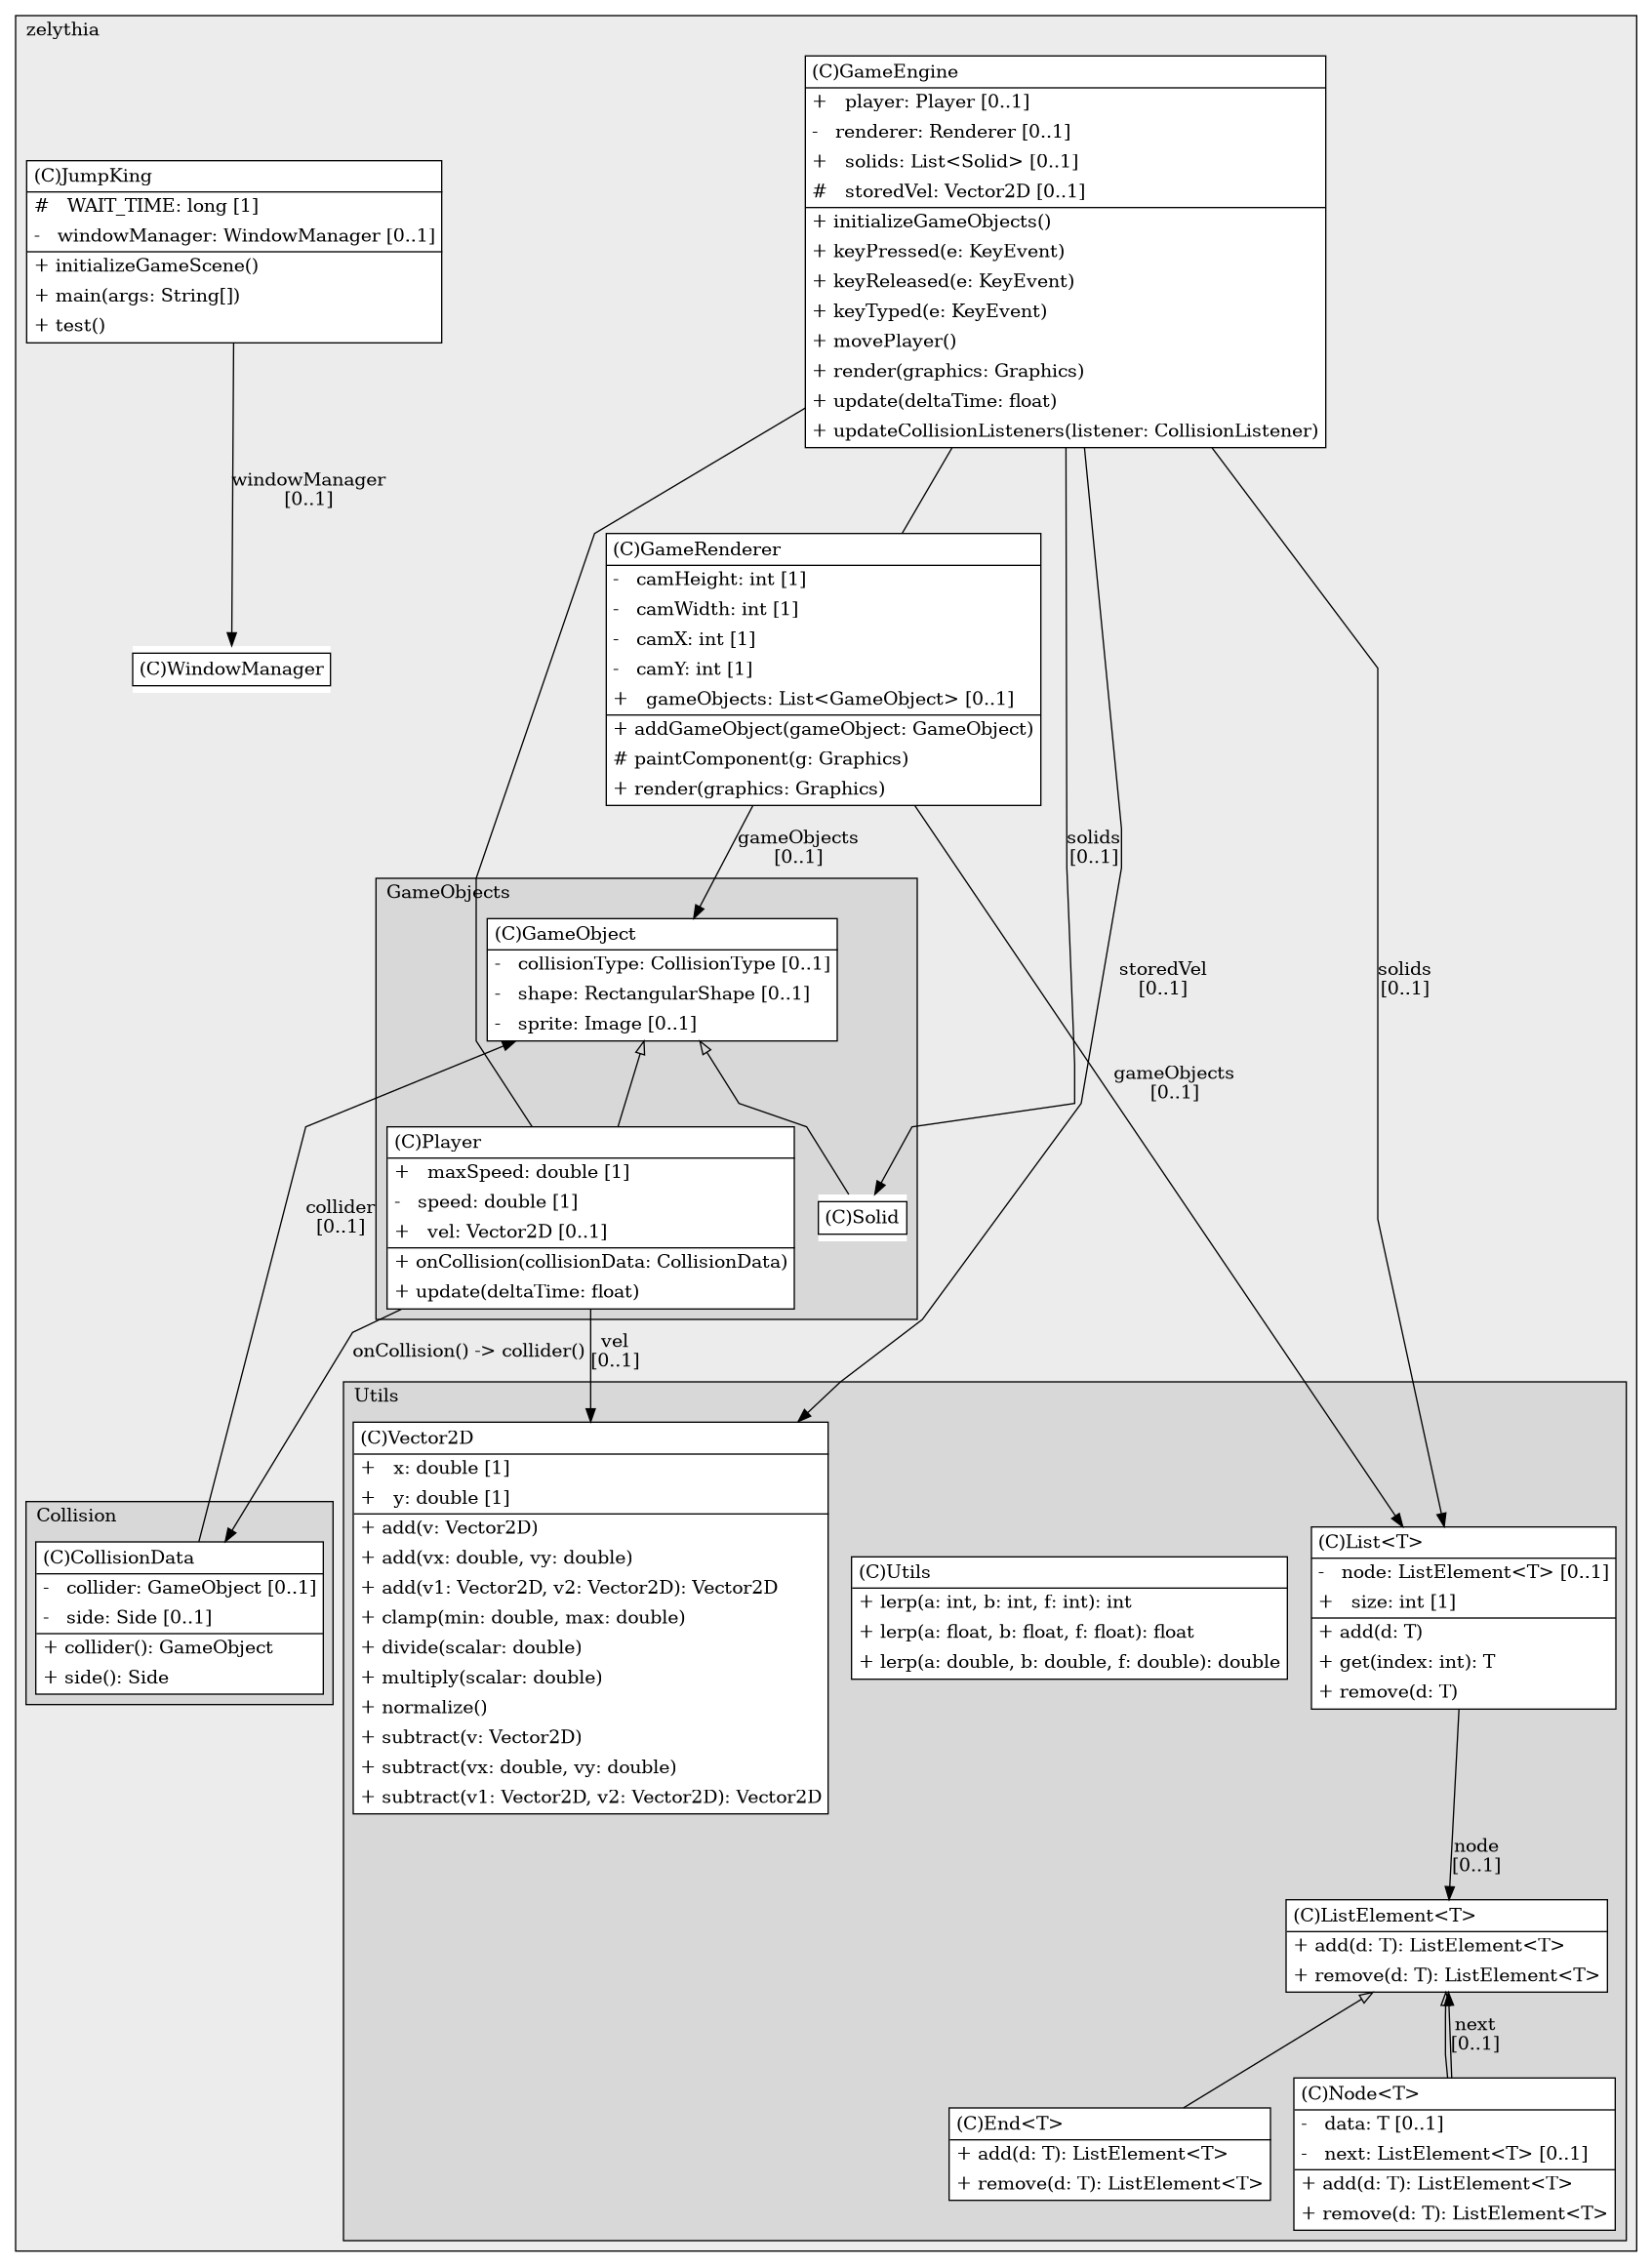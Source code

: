 @startuml

/' diagram meta data start
config=StructureConfiguration;
{
  "projectClassification": {
    "searchMode": "OpenProject", // OpenProject, AllProjects
    "includedProjects": "",
    "pathEndKeywords": "*.impl",
    "isClientPath": "",
    "isClientName": "",
    "isTestPath": "",
    "isTestName": "",
    "isMappingPath": "",
    "isMappingName": "",
    "isDataAccessPath": "",
    "isDataAccessName": "",
    "isDataStructurePath": "",
    "isDataStructureName": "",
    "isInterfaceStructuresPath": "",
    "isInterfaceStructuresName": "",
    "isEntryPointPath": "",
    "isEntryPointName": "",
    "treatFinalFieldsAsMandatory": false
  },
  "graphRestriction": {
    "classPackageExcludeFilter": "",
    "classPackageIncludeFilter": "",
    "classNameExcludeFilter": "",
    "classNameIncludeFilter": "",
    "methodNameExcludeFilter": "",
    "methodNameIncludeFilter": "",
    "removeByInheritance": "", // inheritance/annotation based filtering is done in a second step
    "removeByAnnotation": "",
    "removeByClassPackage": "", // cleanup the graph after inheritance/annotation based filtering is done
    "removeByClassName": "",
    "cutMappings": false,
    "cutEnum": true,
    "cutTests": true,
    "cutClient": true,
    "cutDataAccess": false,
    "cutInterfaceStructures": false,
    "cutDataStructures": false,
    "cutGetterAndSetter": true,
    "cutConstructors": true
  },
  "graphTraversal": {
    "forwardDepth": 6,
    "backwardDepth": 6,
    "classPackageExcludeFilter": "",
    "classPackageIncludeFilter": "",
    "classNameExcludeFilter": "",
    "classNameIncludeFilter": "",
    "methodNameExcludeFilter": "",
    "methodNameIncludeFilter": "",
    "hideMappings": false,
    "hideDataStructures": false,
    "hidePrivateMethods": true,
    "hideInterfaceCalls": true, // indirection: implementation -> interface (is hidden) -> implementation
    "onlyShowApplicationEntryPoints": false, // root node is included
    "useMethodCallsForStructureDiagram": "ForwardOnly" // ForwardOnly, BothDirections, No
  },
  "details": {
    "aggregation": "GroupByClass", // ByClass, GroupByClass, None
    "showClassGenericTypes": true,
    "showMethods": true,
    "showMethodParameterNames": true,
    "showMethodParameterTypes": true,
    "showMethodReturnType": true,
    "showPackageLevels": 2,
    "showDetailedClassStructure": true
  },
  "rootClass": "net.zelythia.JumpKing",
  "extensionCallbackMethod": "" // qualified.class.name#methodName - signature: public static String method(String)
}
diagram meta data end '/



digraph g {
    rankdir="TB"
    splines=polyline
    

'nodes 
subgraph cluster_525308036 { 
   	label=zelythia
	labeljust=l
	fillcolor="#ececec"
	style=filled
   
   GameEngine2123212363[
	label=<<TABLE BORDER="1" CELLBORDER="0" CELLPADDING="4" CELLSPACING="0">
<TR><TD ALIGN="LEFT" >(C)GameEngine</TD></TR>
<HR/>
<TR><TD ALIGN="LEFT" >+   player: Player [0..1]</TD></TR>
<TR><TD ALIGN="LEFT" >-   renderer: Renderer [0..1]</TD></TR>
<TR><TD ALIGN="LEFT" >+   solids: List&lt;Solid&gt; [0..1]</TD></TR>
<TR><TD ALIGN="LEFT" >#   storedVel: Vector2D [0..1]</TD></TR>
<HR/>
<TR><TD ALIGN="LEFT" >+ initializeGameObjects()</TD></TR>
<TR><TD ALIGN="LEFT" >+ keyPressed(e: KeyEvent)</TD></TR>
<TR><TD ALIGN="LEFT" >+ keyReleased(e: KeyEvent)</TD></TR>
<TR><TD ALIGN="LEFT" >+ keyTyped(e: KeyEvent)</TD></TR>
<TR><TD ALIGN="LEFT" >+ movePlayer()</TD></TR>
<TR><TD ALIGN="LEFT" >+ render(graphics: Graphics)</TD></TR>
<TR><TD ALIGN="LEFT" >+ update(deltaTime: float)</TD></TR>
<TR><TD ALIGN="LEFT" >+ updateCollisionListeners(listener: CollisionListener)</TD></TR>
</TABLE>>
	style=filled
	margin=0
	shape=plaintext
	fillcolor="#FFFFFF"
];

GameRenderer2123212363[
	label=<<TABLE BORDER="1" CELLBORDER="0" CELLPADDING="4" CELLSPACING="0">
<TR><TD ALIGN="LEFT" >(C)GameRenderer</TD></TR>
<HR/>
<TR><TD ALIGN="LEFT" >-   camHeight: int [1]</TD></TR>
<TR><TD ALIGN="LEFT" >-   camWidth: int [1]</TD></TR>
<TR><TD ALIGN="LEFT" >-   camX: int [1]</TD></TR>
<TR><TD ALIGN="LEFT" >-   camY: int [1]</TD></TR>
<TR><TD ALIGN="LEFT" >+   gameObjects: List&lt;GameObject&gt; [0..1]</TD></TR>
<HR/>
<TR><TD ALIGN="LEFT" >+ addGameObject(gameObject: GameObject)</TD></TR>
<TR><TD ALIGN="LEFT" ># paintComponent(g: Graphics)</TD></TR>
<TR><TD ALIGN="LEFT" >+ render(graphics: Graphics)</TD></TR>
</TABLE>>
	style=filled
	margin=0
	shape=plaintext
	fillcolor="#FFFFFF"
];

JumpKing2123212363[
	label=<<TABLE BORDER="1" CELLBORDER="0" CELLPADDING="4" CELLSPACING="0">
<TR><TD ALIGN="LEFT" >(C)JumpKing</TD></TR>
<HR/>
<TR><TD ALIGN="LEFT" >#   WAIT_TIME: long [1]</TD></TR>
<TR><TD ALIGN="LEFT" >-   windowManager: WindowManager [0..1]</TD></TR>
<HR/>
<TR><TD ALIGN="LEFT" >+ initializeGameScene()</TD></TR>
<TR><TD ALIGN="LEFT" >+ main(args: String[])</TD></TR>
<TR><TD ALIGN="LEFT" >+ test()</TD></TR>
</TABLE>>
	style=filled
	margin=0
	shape=plaintext
	fillcolor="#FFFFFF"
];

WindowManager2123212363[
	label=<<TABLE BORDER="1" CELLBORDER="0" CELLPADDING="4" CELLSPACING="0">
<TR><TD ALIGN="LEFT" >(C)WindowManager</TD></TR>
</TABLE>>
	style=filled
	margin=0
	shape=plaintext
	fillcolor="#FFFFFF"
];

subgraph cluster_1070631384 { 
   	label=Collision
	labeljust=l
	fillcolor="#d8d8d8"
	style=filled
   
   CollisionData1878079001[
	label=<<TABLE BORDER="1" CELLBORDER="0" CELLPADDING="4" CELLSPACING="0">
<TR><TD ALIGN="LEFT" >(C)CollisionData</TD></TR>
<HR/>
<TR><TD ALIGN="LEFT" >-   collider: GameObject [0..1]</TD></TR>
<TR><TD ALIGN="LEFT" >-   side: Side [0..1]</TD></TR>
<HR/>
<TR><TD ALIGN="LEFT" >+ collider(): GameObject</TD></TR>
<TR><TD ALIGN="LEFT" >+ side(): Side</TD></TR>
</TABLE>>
	style=filled
	margin=0
	shape=plaintext
	fillcolor="#FFFFFF"
];
} 

subgraph cluster_1132276391 { 
   	label=Utils
	labeljust=l
	fillcolor="#d8d8d8"
	style=filled
   
   End1984496084[
	label=<<TABLE BORDER="1" CELLBORDER="0" CELLPADDING="4" CELLSPACING="0">
<TR><TD ALIGN="LEFT" >(C)End&lt;T&gt;</TD></TR>
<HR/>
<TR><TD ALIGN="LEFT" >+ add(d: T): ListElement&lt;T&gt;</TD></TR>
<TR><TD ALIGN="LEFT" >+ remove(d: T): ListElement&lt;T&gt;</TD></TR>
</TABLE>>
	style=filled
	margin=0
	shape=plaintext
	fillcolor="#FFFFFF"
];

List1984496084[
	label=<<TABLE BORDER="1" CELLBORDER="0" CELLPADDING="4" CELLSPACING="0">
<TR><TD ALIGN="LEFT" >(C)List&lt;T&gt;</TD></TR>
<HR/>
<TR><TD ALIGN="LEFT" >-   node: ListElement&lt;T&gt; [0..1]</TD></TR>
<TR><TD ALIGN="LEFT" >+   size: int [1]</TD></TR>
<HR/>
<TR><TD ALIGN="LEFT" >+ add(d: T)</TD></TR>
<TR><TD ALIGN="LEFT" >+ get(index: int): T</TD></TR>
<TR><TD ALIGN="LEFT" >+ remove(d: T)</TD></TR>
</TABLE>>
	style=filled
	margin=0
	shape=plaintext
	fillcolor="#FFFFFF"
];

ListElement1984496084[
	label=<<TABLE BORDER="1" CELLBORDER="0" CELLPADDING="4" CELLSPACING="0">
<TR><TD ALIGN="LEFT" >(C)ListElement&lt;T&gt;</TD></TR>
<HR/>
<TR><TD ALIGN="LEFT" >+ add(d: T): ListElement&lt;T&gt;</TD></TR>
<TR><TD ALIGN="LEFT" >+ remove(d: T): ListElement&lt;T&gt;</TD></TR>
</TABLE>>
	style=filled
	margin=0
	shape=plaintext
	fillcolor="#FFFFFF"
];

Node1984496084[
	label=<<TABLE BORDER="1" CELLBORDER="0" CELLPADDING="4" CELLSPACING="0">
<TR><TD ALIGN="LEFT" >(C)Node&lt;T&gt;</TD></TR>
<HR/>
<TR><TD ALIGN="LEFT" >-   data: T [0..1]</TD></TR>
<TR><TD ALIGN="LEFT" >-   next: ListElement&lt;T&gt; [0..1]</TD></TR>
<HR/>
<TR><TD ALIGN="LEFT" >+ add(d: T): ListElement&lt;T&gt;</TD></TR>
<TR><TD ALIGN="LEFT" >+ remove(d: T): ListElement&lt;T&gt;</TD></TR>
</TABLE>>
	style=filled
	margin=0
	shape=plaintext
	fillcolor="#FFFFFF"
];

Utils390690024[
	label=<<TABLE BORDER="1" CELLBORDER="0" CELLPADDING="4" CELLSPACING="0">
<TR><TD ALIGN="LEFT" >(C)Utils</TD></TR>
<HR/>
<TR><TD ALIGN="LEFT" >+ lerp(a: int, b: int, f: int): int</TD></TR>
<TR><TD ALIGN="LEFT" >+ lerp(a: float, b: float, f: float): float</TD></TR>
<TR><TD ALIGN="LEFT" >+ lerp(a: double, b: double, f: double): double</TD></TR>
</TABLE>>
	style=filled
	margin=0
	shape=plaintext
	fillcolor="#FFFFFF"
];

Vector2D390690024[
	label=<<TABLE BORDER="1" CELLBORDER="0" CELLPADDING="4" CELLSPACING="0">
<TR><TD ALIGN="LEFT" >(C)Vector2D</TD></TR>
<HR/>
<TR><TD ALIGN="LEFT" >+   x: double [1]</TD></TR>
<TR><TD ALIGN="LEFT" >+   y: double [1]</TD></TR>
<HR/>
<TR><TD ALIGN="LEFT" >+ add(v: Vector2D)</TD></TR>
<TR><TD ALIGN="LEFT" >+ add(vx: double, vy: double)</TD></TR>
<TR><TD ALIGN="LEFT" >+ add(v1: Vector2D, v2: Vector2D): Vector2D</TD></TR>
<TR><TD ALIGN="LEFT" >+ clamp(min: double, max: double)</TD></TR>
<TR><TD ALIGN="LEFT" >+ divide(scalar: double)</TD></TR>
<TR><TD ALIGN="LEFT" >+ multiply(scalar: double)</TD></TR>
<TR><TD ALIGN="LEFT" >+ normalize()</TD></TR>
<TR><TD ALIGN="LEFT" >+ subtract(v: Vector2D)</TD></TR>
<TR><TD ALIGN="LEFT" >+ subtract(vx: double, vy: double)</TD></TR>
<TR><TD ALIGN="LEFT" >+ subtract(v1: Vector2D, v2: Vector2D): Vector2D</TD></TR>
</TABLE>>
	style=filled
	margin=0
	shape=plaintext
	fillcolor="#FFFFFF"
];
} 

subgraph cluster_1434819016 { 
   	label=GameObjects
	labeljust=l
	fillcolor="#d8d8d8"
	style=filled
   
   GameObject1892412905[
	label=<<TABLE BORDER="1" CELLBORDER="0" CELLPADDING="4" CELLSPACING="0">
<TR><TD ALIGN="LEFT" >(C)GameObject</TD></TR>
<HR/>
<TR><TD ALIGN="LEFT" >-   collisionType: CollisionType [0..1]</TD></TR>
<TR><TD ALIGN="LEFT" >-   shape: RectangularShape [0..1]</TD></TR>
<TR><TD ALIGN="LEFT" >-   sprite: Image [0..1]</TD></TR>
</TABLE>>
	style=filled
	margin=0
	shape=plaintext
	fillcolor="#FFFFFF"
];

Player1892412905[
	label=<<TABLE BORDER="1" CELLBORDER="0" CELLPADDING="4" CELLSPACING="0">
<TR><TD ALIGN="LEFT" >(C)Player</TD></TR>
<HR/>
<TR><TD ALIGN="LEFT" >+   maxSpeed: double [1]</TD></TR>
<TR><TD ALIGN="LEFT" >-   speed: double [1]</TD></TR>
<TR><TD ALIGN="LEFT" >+   vel: Vector2D [0..1]</TD></TR>
<HR/>
<TR><TD ALIGN="LEFT" >+ onCollision(collisionData: CollisionData)</TD></TR>
<TR><TD ALIGN="LEFT" >+ update(deltaTime: float)</TD></TR>
</TABLE>>
	style=filled
	margin=0
	shape=plaintext
	fillcolor="#FFFFFF"
];

Solid1892412905[
	label=<<TABLE BORDER="1" CELLBORDER="0" CELLPADDING="4" CELLSPACING="0">
<TR><TD ALIGN="LEFT" >(C)Solid</TD></TR>
</TABLE>>
	style=filled
	margin=0
	shape=plaintext
	fillcolor="#FFFFFF"
];
} 
} 

'edges    
CollisionData1878079001 -> GameObject1892412905[label="collider
[0..1]"];
GameEngine2123212363 -> GameRenderer2123212363[arrowhead=none];
GameEngine2123212363 -> List1984496084[label="solids
[0..1]"];
GameEngine2123212363 -> Player1892412905[arrowhead=none];
GameEngine2123212363 -> Solid1892412905[label="solids
[0..1]"];
GameEngine2123212363 -> Vector2D390690024[label="storedVel
[0..1]"];
GameObject1892412905 -> Player1892412905[arrowhead=none, arrowtail=empty, dir=both];
GameObject1892412905 -> Solid1892412905[arrowhead=none, arrowtail=empty, dir=both];
GameRenderer2123212363 -> GameObject1892412905[label="gameObjects
[0..1]"];
GameRenderer2123212363 -> List1984496084[label="gameObjects
[0..1]"];
JumpKing2123212363 -> WindowManager2123212363[label="windowManager
[0..1]"];
List1984496084 -> ListElement1984496084[label="node
[0..1]"];
ListElement1984496084 -> End1984496084[arrowhead=none, arrowtail=empty, dir=both];
ListElement1984496084 -> Node1984496084[arrowhead=none, arrowtail=empty, dir=both];
Node1984496084 -> ListElement1984496084[label="next
[0..1]"];
Player1892412905 -> CollisionData1878079001[label="onCollision() -> collider()"];
Player1892412905 -> Vector2D390690024[label="vel
[0..1]"];
    
}
@enduml